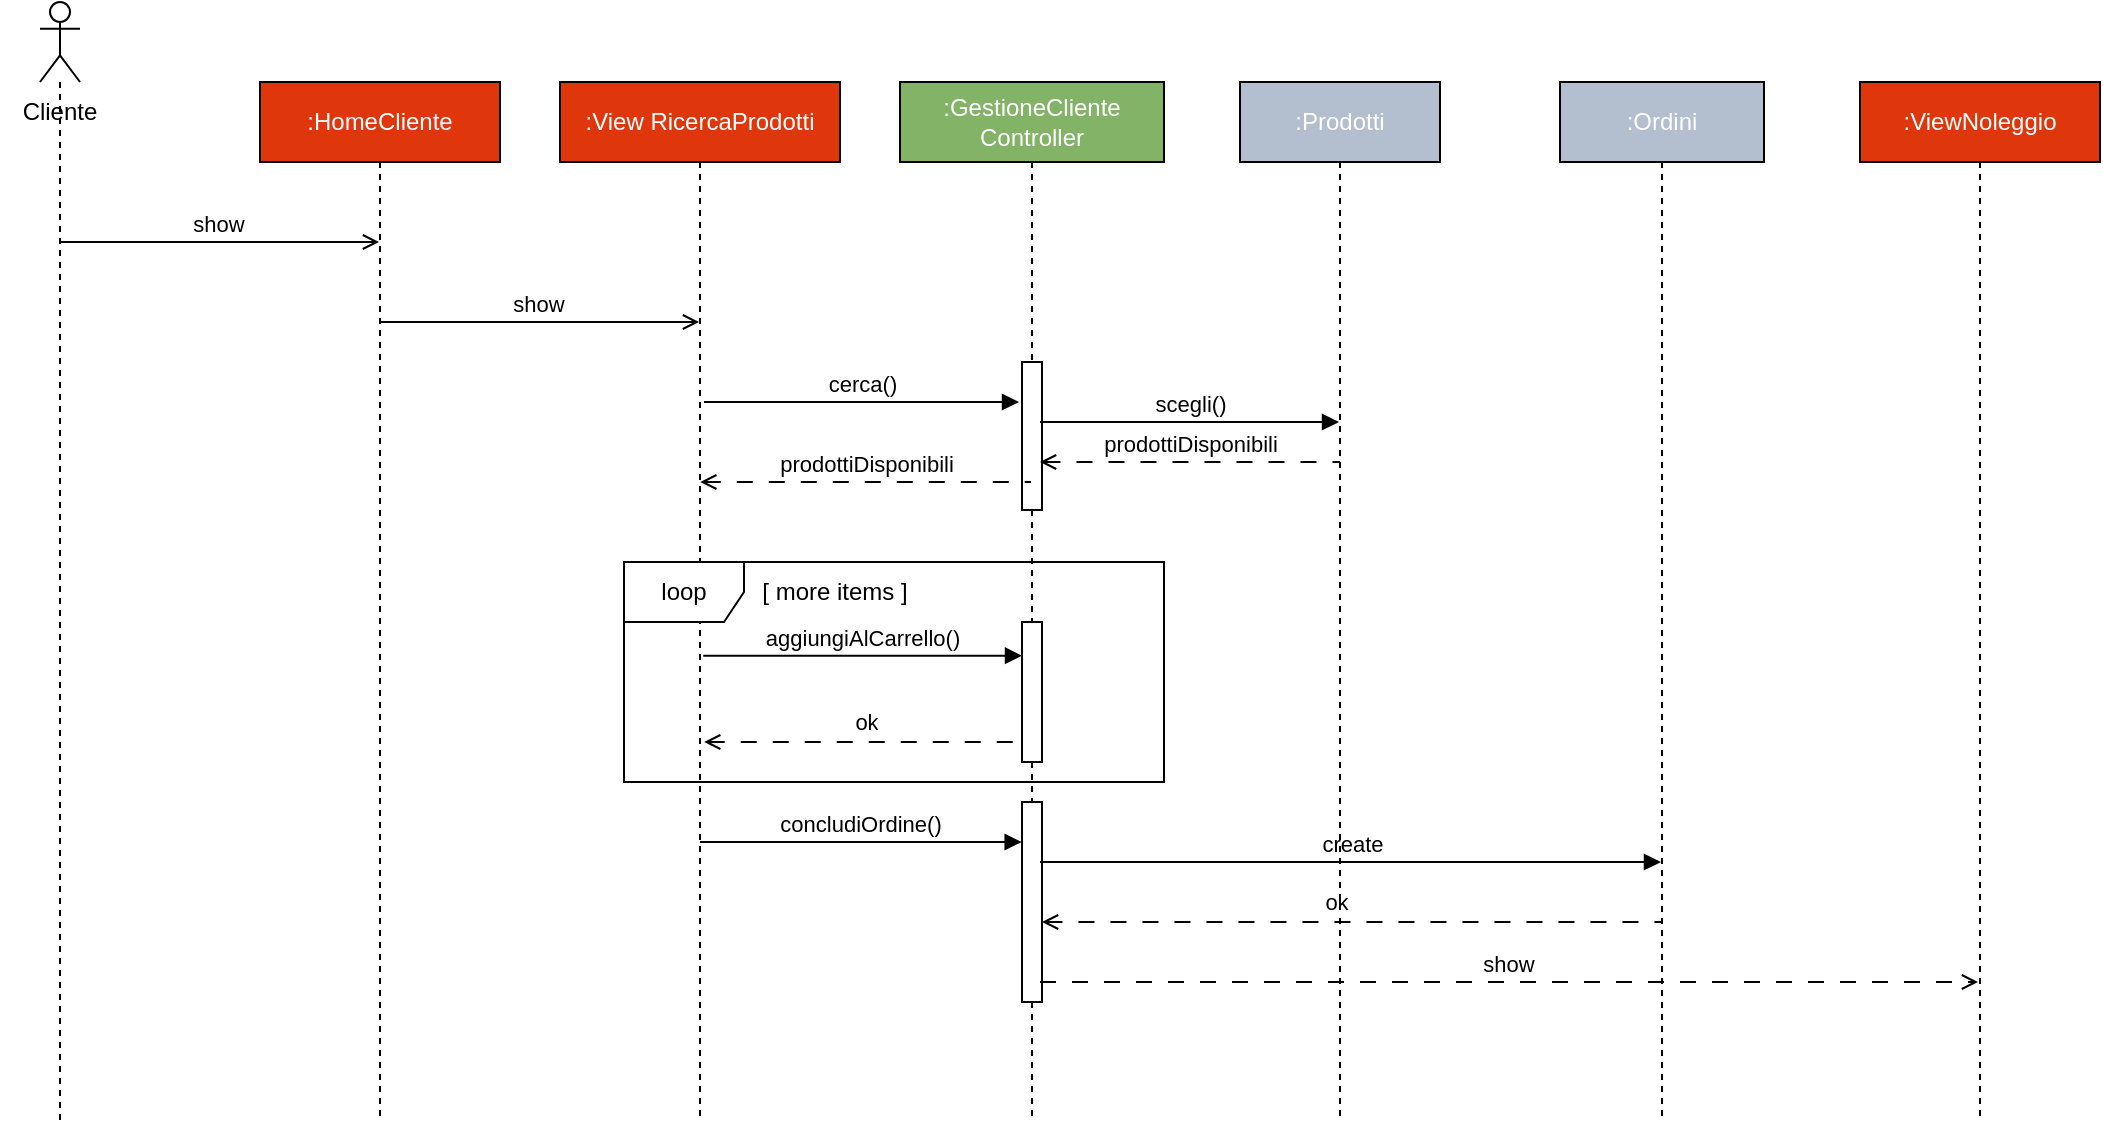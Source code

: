 <mxfile version="22.0.3" type="device">
  <diagram name="Pagina-1" id="IJHAGChhtPfzdSmJM34t">
    <mxGraphModel dx="1528" dy="1280" grid="1" gridSize="10" guides="1" tooltips="1" connect="1" arrows="1" fold="1" page="1" pageScale="1" pageWidth="1169" pageHeight="827" math="0" shadow="0">
      <root>
        <mxCell id="0" />
        <mxCell id="1" parent="0" />
        <mxCell id="HcpYDMN-OL8fTOyeLxJK-1" value=":HomeCliente" style="shape=umlLifeline;perimeter=lifelinePerimeter;whiteSpace=wrap;html=1;container=1;dropTarget=0;collapsible=0;recursiveResize=0;outlineConnect=0;portConstraint=eastwest;newEdgeStyle={&quot;curved&quot;:0,&quot;rounded&quot;:0};fillColor=#E0360B;strokeColor=#000000;fontColor=#FFFFFF;" parent="1" vertex="1">
          <mxGeometry x="190" y="173" width="120" height="520" as="geometry" />
        </mxCell>
        <mxCell id="HcpYDMN-OL8fTOyeLxJK-6" value="" style="shape=umlLifeline;perimeter=lifelinePerimeter;whiteSpace=wrap;html=1;container=1;dropTarget=0;collapsible=0;recursiveResize=0;outlineConnect=0;portConstraint=eastwest;newEdgeStyle={&quot;curved&quot;:0,&quot;rounded&quot;:0};participant=umlActor;" parent="1" vertex="1">
          <mxGeometry x="80" y="133" width="20" height="560" as="geometry" />
        </mxCell>
        <mxCell id="HcpYDMN-OL8fTOyeLxJK-7" value="Cliente" style="text;strokeColor=none;align=center;fillColor=none;html=1;verticalAlign=middle;whiteSpace=wrap;rounded=0;" parent="1" vertex="1">
          <mxGeometry x="60" y="173" width="60" height="30" as="geometry" />
        </mxCell>
        <mxCell id="HcpYDMN-OL8fTOyeLxJK-8" value="show" style="html=1;verticalAlign=bottom;endArrow=open;curved=0;rounded=0;endFill=0;" parent="1" edge="1" target="HcpYDMN-OL8fTOyeLxJK-1">
          <mxGeometry width="80" relative="1" as="geometry">
            <mxPoint x="90" y="253" as="sourcePoint" />
            <mxPoint x="230" y="253" as="targetPoint" />
            <mxPoint x="-1" as="offset" />
          </mxGeometry>
        </mxCell>
        <mxCell id="HcpYDMN-OL8fTOyeLxJK-13" value=":View RicercaProdotti" style="shape=umlLifeline;perimeter=lifelinePerimeter;whiteSpace=wrap;html=1;container=1;dropTarget=0;collapsible=0;recursiveResize=0;outlineConnect=0;portConstraint=eastwest;newEdgeStyle={&quot;curved&quot;:0,&quot;rounded&quot;:0};fillColor=#E0360B;strokeColor=#000000;fontColor=#FFFFFF;" parent="1" vertex="1">
          <mxGeometry x="340" y="173" width="140" height="520" as="geometry" />
        </mxCell>
        <mxCell id="HcpYDMN-OL8fTOyeLxJK-14" value=":ViewNoleggio" style="shape=umlLifeline;perimeter=lifelinePerimeter;whiteSpace=wrap;html=1;container=1;dropTarget=0;collapsible=0;recursiveResize=0;outlineConnect=0;portConstraint=eastwest;newEdgeStyle={&quot;curved&quot;:0,&quot;rounded&quot;:0};fillColor=#E0360B;strokeColor=#000000;fontColor=#FFFFFF;" parent="1" vertex="1">
          <mxGeometry x="990" y="173" width="120" height="520" as="geometry" />
        </mxCell>
        <mxCell id="HcpYDMN-OL8fTOyeLxJK-15" value=":GestioneCliente&lt;br&gt;Controller" style="shape=umlLifeline;perimeter=lifelinePerimeter;whiteSpace=wrap;html=1;container=1;dropTarget=0;collapsible=0;recursiveResize=0;outlineConnect=0;portConstraint=eastwest;newEdgeStyle={&quot;curved&quot;:0,&quot;rounded&quot;:0};fillColor=#82b366;strokeColor=#000000;fontColor=#FFFFFF;" parent="1" vertex="1">
          <mxGeometry x="510" y="173" width="132" height="520" as="geometry" />
        </mxCell>
        <mxCell id="MFrY4MJzx_DSIPrQa5h5-2" value="" style="html=1;points=[[0,0,0,0,5],[0,1,0,0,-5],[1,0,0,0,5],[1,1,0,0,-5]];perimeter=orthogonalPerimeter;outlineConnect=0;targetShapes=umlLifeline;portConstraint=eastwest;newEdgeStyle={&quot;curved&quot;:0,&quot;rounded&quot;:0};" parent="HcpYDMN-OL8fTOyeLxJK-15" vertex="1">
          <mxGeometry x="61" y="140" width="10" height="74" as="geometry" />
        </mxCell>
        <mxCell id="MFrY4MJzx_DSIPrQa5h5-11" value="" style="html=1;points=[[0,0,0,0,5],[0,1,0,0,-5],[1,0,0,0,5],[1,1,0,0,-5]];perimeter=orthogonalPerimeter;outlineConnect=0;targetShapes=umlLifeline;portConstraint=eastwest;newEdgeStyle={&quot;curved&quot;:0,&quot;rounded&quot;:0};" parent="HcpYDMN-OL8fTOyeLxJK-15" vertex="1">
          <mxGeometry x="61" y="360" width="10" height="100" as="geometry" />
        </mxCell>
        <mxCell id="MFrY4MJzx_DSIPrQa5h5-12" value="loop" style="shape=umlFrame;whiteSpace=wrap;html=1;pointerEvents=0;" parent="HcpYDMN-OL8fTOyeLxJK-15" vertex="1">
          <mxGeometry x="-138" y="240" width="270" height="110" as="geometry" />
        </mxCell>
        <mxCell id="MFrY4MJzx_DSIPrQa5h5-13" value="[ more items ]" style="text;html=1;align=center;verticalAlign=middle;resizable=0;points=[];autosize=1;strokeColor=none;fillColor=none;" parent="HcpYDMN-OL8fTOyeLxJK-15" vertex="1">
          <mxGeometry x="-83" y="240" width="100" height="30" as="geometry" />
        </mxCell>
        <mxCell id="HcpYDMN-OL8fTOyeLxJK-17" value="aggiungiAlCarrello()" style="html=1;verticalAlign=bottom;endArrow=block;curved=0;rounded=0;" parent="HcpYDMN-OL8fTOyeLxJK-15" edge="1" target="MFrY4MJzx_DSIPrQa5h5-4">
          <mxGeometry width="80" relative="1" as="geometry">
            <mxPoint x="-98.37" y="286.82" as="sourcePoint" />
            <mxPoint x="107" y="286.82" as="targetPoint" />
          </mxGeometry>
        </mxCell>
        <mxCell id="MFrY4MJzx_DSIPrQa5h5-4" value="" style="html=1;points=[[0,0,0,0,5],[0,1,0,0,-5],[1,0,0,0,5],[1,1,0,0,-5]];perimeter=orthogonalPerimeter;outlineConnect=0;targetShapes=umlLifeline;portConstraint=eastwest;newEdgeStyle={&quot;curved&quot;:0,&quot;rounded&quot;:0};" parent="HcpYDMN-OL8fTOyeLxJK-15" vertex="1">
          <mxGeometry x="61" y="270" width="10" height="70" as="geometry" />
        </mxCell>
        <mxCell id="MFrY4MJzx_DSIPrQa5h5-5" value="" style="html=1;verticalAlign=bottom;endArrow=none;curved=0;rounded=0;startArrow=open;startFill=0;endFill=0;dashed=1;dashPattern=8 8;" parent="HcpYDMN-OL8fTOyeLxJK-15" edge="1">
          <mxGeometry width="80" relative="1" as="geometry">
            <mxPoint x="-97.9" y="330" as="sourcePoint" />
            <mxPoint x="60" y="330" as="targetPoint" />
          </mxGeometry>
        </mxCell>
        <mxCell id="MFrY4MJzx_DSIPrQa5h5-6" value="ok" style="edgeLabel;html=1;align=center;verticalAlign=middle;resizable=0;points=[];" parent="MFrY4MJzx_DSIPrQa5h5-5" vertex="1" connectable="0">
          <mxGeometry x="-0.137" y="2" relative="1" as="geometry">
            <mxPoint x="13" y="-8" as="offset" />
          </mxGeometry>
        </mxCell>
        <mxCell id="HcpYDMN-OL8fTOyeLxJK-19" value="concludiOrdine()" style="html=1;verticalAlign=bottom;endArrow=block;rounded=0;" parent="1" edge="1">
          <mxGeometry width="80" relative="1" as="geometry">
            <mxPoint x="409.996" y="553" as="sourcePoint" />
            <mxPoint x="570.85" y="553" as="targetPoint" />
          </mxGeometry>
        </mxCell>
        <mxCell id="HcpYDMN-OL8fTOyeLxJK-20" value=":Ordini" style="shape=umlLifeline;perimeter=lifelinePerimeter;whiteSpace=wrap;html=1;container=1;dropTarget=0;collapsible=0;recursiveResize=0;outlineConnect=0;portConstraint=eastwest;newEdgeStyle={&quot;curved&quot;:0,&quot;rounded&quot;:0};fillColor=#B3BECF;strokeColor=#000000;fontColor=#FFFFFF;" parent="1" vertex="1">
          <mxGeometry x="840" y="173" width="102" height="520" as="geometry" />
        </mxCell>
        <mxCell id="HcpYDMN-OL8fTOyeLxJK-21" value="create" style="html=1;verticalAlign=bottom;endArrow=block;curved=0;rounded=0;" parent="1" target="HcpYDMN-OL8fTOyeLxJK-20" edge="1">
          <mxGeometry width="80" relative="1" as="geometry">
            <mxPoint x="580.0" y="563" as="sourcePoint" />
            <mxPoint x="848.0" y="563" as="targetPoint" />
          </mxGeometry>
        </mxCell>
        <mxCell id="MFrY4MJzx_DSIPrQa5h5-1" value="show" style="html=1;verticalAlign=bottom;endArrow=open;curved=0;rounded=0;endFill=0;" parent="1" target="HcpYDMN-OL8fTOyeLxJK-13" edge="1">
          <mxGeometry width="80" relative="1" as="geometry">
            <mxPoint x="250" y="293" as="sourcePoint" />
            <mxPoint x="407.5" y="293" as="targetPoint" />
            <mxPoint x="-1" as="offset" />
          </mxGeometry>
        </mxCell>
        <mxCell id="HcpYDMN-OL8fTOyeLxJK-4" value="cerca()" style="html=1;verticalAlign=bottom;endArrow=block;curved=0;rounded=0;" parent="1" edge="1">
          <mxGeometry width="80" relative="1" as="geometry">
            <mxPoint x="412" y="333" as="sourcePoint" />
            <mxPoint x="569.5" y="333" as="targetPoint" />
          </mxGeometry>
        </mxCell>
        <mxCell id="MFrY4MJzx_DSIPrQa5h5-3" value="prodottiDisponibili" style="html=1;verticalAlign=bottom;endArrow=none;curved=0;rounded=0;startArrow=open;startFill=0;endFill=0;dashed=1;dashPattern=8 8;" parent="1" edge="1">
          <mxGeometry width="80" relative="1" as="geometry">
            <mxPoint x="410.13" y="373" as="sourcePoint" />
            <mxPoint x="575.5" y="373" as="targetPoint" />
          </mxGeometry>
        </mxCell>
        <mxCell id="MFrY4MJzx_DSIPrQa5h5-7" value="show" style="html=1;verticalAlign=bottom;endArrow=open;curved=0;rounded=0;endFill=0;dashed=1;dashPattern=8 8;" parent="1" edge="1">
          <mxGeometry width="80" relative="1" as="geometry">
            <mxPoint x="580.005" y="623.0" as="sourcePoint" />
            <mxPoint x="1049" y="623" as="targetPoint" />
            <mxPoint x="-1" as="offset" />
          </mxGeometry>
        </mxCell>
        <mxCell id="1TsbcWP5gj7dL5TXMpsC-1" value=":Prodotti" style="shape=umlLifeline;perimeter=lifelinePerimeter;whiteSpace=wrap;html=1;container=1;dropTarget=0;collapsible=0;recursiveResize=0;outlineConnect=0;portConstraint=eastwest;newEdgeStyle={&quot;curved&quot;:0,&quot;rounded&quot;:0};fillColor=#B3BECF;strokeColor=#000000;fontColor=#FFFFFF;" parent="1" vertex="1">
          <mxGeometry x="680" y="173" width="100" height="520" as="geometry" />
        </mxCell>
        <mxCell id="1TsbcWP5gj7dL5TXMpsC-2" value="scegli()" style="html=1;verticalAlign=bottom;endArrow=block;curved=0;rounded=0;" parent="1" edge="1">
          <mxGeometry width="80" relative="1" as="geometry">
            <mxPoint x="580" y="343" as="sourcePoint" />
            <mxPoint x="729.5" y="343.0" as="targetPoint" />
          </mxGeometry>
        </mxCell>
        <mxCell id="1TsbcWP5gj7dL5TXMpsC-3" value="prodottiDisponibili" style="html=1;verticalAlign=bottom;endArrow=none;curved=0;rounded=0;startArrow=open;startFill=0;endFill=0;dashed=1;dashPattern=8 8;" parent="1" edge="1">
          <mxGeometry width="80" relative="1" as="geometry">
            <mxPoint x="580" y="363" as="sourcePoint" />
            <mxPoint x="730" y="363" as="targetPoint" />
          </mxGeometry>
        </mxCell>
        <mxCell id="1TsbcWP5gj7dL5TXMpsC-4" value="" style="html=1;verticalAlign=bottom;endArrow=none;curved=0;rounded=0;startArrow=open;startFill=0;endFill=0;dashed=1;dashPattern=8 8;" parent="1" edge="1">
          <mxGeometry width="80" relative="1" as="geometry">
            <mxPoint x="581" y="593" as="sourcePoint" />
            <mxPoint x="890.5" y="593" as="targetPoint" />
            <Array as="points">
              <mxPoint x="832" y="593" />
            </Array>
          </mxGeometry>
        </mxCell>
        <mxCell id="1TsbcWP5gj7dL5TXMpsC-5" value="ok" style="edgeLabel;html=1;align=center;verticalAlign=middle;resizable=0;points=[];" parent="1TsbcWP5gj7dL5TXMpsC-4" vertex="1" connectable="0">
          <mxGeometry x="-0.137" y="2" relative="1" as="geometry">
            <mxPoint x="13" y="-8" as="offset" />
          </mxGeometry>
        </mxCell>
      </root>
    </mxGraphModel>
  </diagram>
</mxfile>
